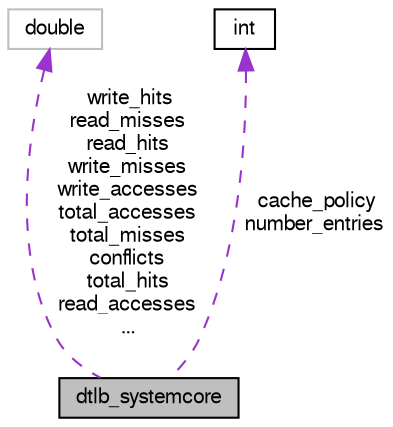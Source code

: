 digraph "dtlb_systemcore"
{
  bgcolor="transparent";
  edge [fontname="FreeSans",fontsize="10",labelfontname="FreeSans",labelfontsize="10"];
  node [fontname="FreeSans",fontsize="10",shape=record];
  Node1 [label="dtlb_systemcore",height=0.2,width=0.4,color="black", fillcolor="grey75", style="filled", fontcolor="black"];
  Node2 -> Node1 [dir="back",color="darkorchid3",fontsize="10",style="dashed",label=" write_hits\nread_misses\nread_hits\nwrite_misses\nwrite_accesses\ntotal_accesses\ntotal_misses\nconflicts\ntotal_hits\nread_accesses\n..." ,fontname="FreeSans"];
  Node2 [label="double",height=0.2,width=0.4,color="grey75"];
  Node3 -> Node1 [dir="back",color="darkorchid3",fontsize="10",style="dashed",label=" cache_policy\nnumber_entries" ,fontname="FreeSans"];
  Node3 [label="int",height=0.2,width=0.4,color="black",URL="$classint.html"];
}
